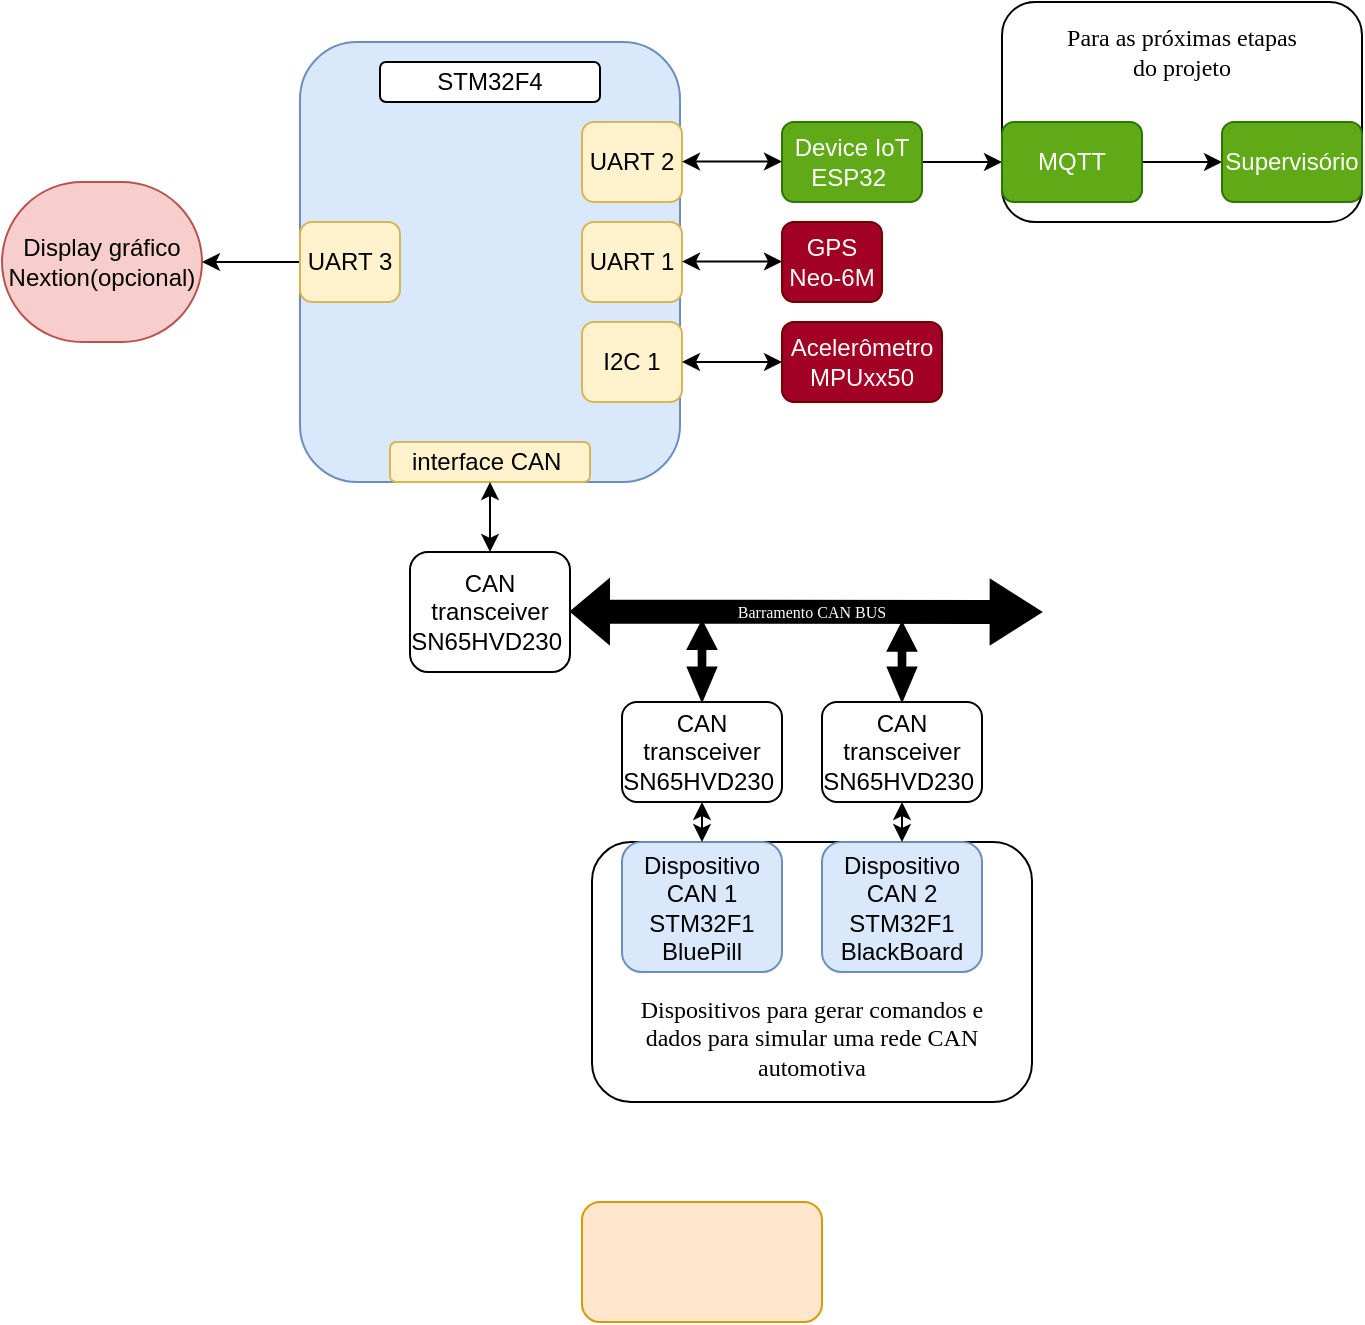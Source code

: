 <mxfile version="20.5.3" type="github">
  <diagram id="FBCnK5mgxSPIJ93Y-hrB" name="Página-1">
    <mxGraphModel dx="1489" dy="362" grid="1" gridSize="10" guides="1" tooltips="1" connect="1" arrows="1" fold="1" page="1" pageScale="1" pageWidth="827" pageHeight="1169" math="0" shadow="0">
      <root>
        <mxCell id="0" />
        <mxCell id="1" parent="0" />
        <mxCell id="XjZveepG56oEctiiL1kZ-1" value="" style="rounded=1;whiteSpace=wrap;html=1;fillColor=#dae8fc;strokeColor=#6c8ebf;" parent="1" vertex="1">
          <mxGeometry x="119" y="120" width="190" height="220" as="geometry" />
        </mxCell>
        <mxCell id="XjZveepG56oEctiiL1kZ-2" value="STM32F4" style="rounded=1;whiteSpace=wrap;html=1;" parent="1" vertex="1">
          <mxGeometry x="159" y="130" width="110" height="20" as="geometry" />
        </mxCell>
        <mxCell id="QWPWfIlzJYTak63aH7c0-41" value="&lt;div style=&quot;&quot;&gt;&lt;br&gt;&lt;/div&gt;&lt;div style=&quot;&quot;&gt;&lt;br&gt;&lt;/div&gt;" style="rounded=1;whiteSpace=wrap;html=1;labelBackgroundColor=none;fontFamily=Verdana;fontColor=#FFFFFF;gradientColor=none;align=center;" parent="1" vertex="1">
          <mxGeometry x="265" y="520" width="220" height="130" as="geometry" />
        </mxCell>
        <mxCell id="QWPWfIlzJYTak63aH7c0-39" value="&lt;div style=&quot;&quot;&gt;&lt;br&gt;&lt;/div&gt;&lt;div style=&quot;&quot;&gt;&lt;br&gt;&lt;/div&gt;" style="rounded=1;whiteSpace=wrap;html=1;labelBackgroundColor=none;fontFamily=Verdana;fontColor=#FFFFFF;gradientColor=none;align=center;" parent="1" vertex="1">
          <mxGeometry x="470" y="100" width="180" height="110" as="geometry" />
        </mxCell>
        <mxCell id="QWPWfIlzJYTak63aH7c0-3" value="interface CAN&amp;nbsp;" style="rounded=1;whiteSpace=wrap;html=1;fillColor=#fff2cc;strokeColor=#d6b656;" parent="1" vertex="1">
          <mxGeometry x="164" y="320" width="100" height="20" as="geometry" />
        </mxCell>
        <mxCell id="QWPWfIlzJYTak63aH7c0-4" value="Display gráfico Nextion(opcional)" style="rounded=1;whiteSpace=wrap;html=1;fillColor=#f8cecc;strokeColor=#b85450;arcSize=50;" parent="1" vertex="1">
          <mxGeometry x="-30" y="190" width="100" height="80" as="geometry" />
        </mxCell>
        <mxCell id="QWPWfIlzJYTak63aH7c0-5" value="UART 1" style="rounded=1;whiteSpace=wrap;html=1;fillColor=#fff2cc;strokeColor=#d6b656;" parent="1" vertex="1">
          <mxGeometry x="260" y="210" width="50" height="40" as="geometry" />
        </mxCell>
        <mxCell id="QWPWfIlzJYTak63aH7c0-9" value="GPS Neo-6M" style="rounded=1;whiteSpace=wrap;html=1;fillColor=#a20025;fontColor=#ffffff;strokeColor=#6F0000;" parent="1" vertex="1">
          <mxGeometry x="360" y="210" width="50" height="40" as="geometry" />
        </mxCell>
        <mxCell id="QWPWfIlzJYTak63aH7c0-13" value="I2C 1" style="rounded=1;whiteSpace=wrap;html=1;fillColor=#fff2cc;strokeColor=#d6b656;" parent="1" vertex="1">
          <mxGeometry x="260" y="260" width="50" height="40" as="geometry" />
        </mxCell>
        <mxCell id="QWPWfIlzJYTak63aH7c0-14" value="Acelerômetro MPUxx50" style="rounded=1;whiteSpace=wrap;html=1;fillColor=#a20025;fontColor=#ffffff;strokeColor=#6F0000;" parent="1" vertex="1">
          <mxGeometry x="360" y="260" width="80" height="40" as="geometry" />
        </mxCell>
        <mxCell id="QWPWfIlzJYTak63aH7c0-16" value="UART 2" style="rounded=1;whiteSpace=wrap;html=1;fillColor=#fff2cc;strokeColor=#d6b656;" parent="1" vertex="1">
          <mxGeometry x="260" y="160" width="50" height="40" as="geometry" />
        </mxCell>
        <mxCell id="QWPWfIlzJYTak63aH7c0-36" value="" style="edgeStyle=orthogonalEdgeStyle;rounded=0;orthogonalLoop=1;jettySize=auto;html=1;fontFamily=Verdana;fontColor=#FFFFFF;fillColor=#000000;" parent="1" source="QWPWfIlzJYTak63aH7c0-17" target="QWPWfIlzJYTak63aH7c0-35" edge="1">
          <mxGeometry relative="1" as="geometry" />
        </mxCell>
        <mxCell id="QWPWfIlzJYTak63aH7c0-17" value="Device IoT&lt;br&gt;ESP32&amp;nbsp;" style="rounded=1;whiteSpace=wrap;html=1;fillColor=#60a917;strokeColor=#2D7600;fontColor=#ffffff;" parent="1" vertex="1">
          <mxGeometry x="360" y="160" width="70" height="40" as="geometry" />
        </mxCell>
        <mxCell id="QWPWfIlzJYTak63aH7c0-19" value="CAN transceiver&lt;br&gt;SN65HVD230&amp;nbsp;" style="rounded=1;whiteSpace=wrap;html=1;gradientColor=none;" parent="1" vertex="1">
          <mxGeometry x="174" y="375" width="80" height="60" as="geometry" />
        </mxCell>
        <mxCell id="QWPWfIlzJYTak63aH7c0-21" value="" style="shape=flexArrow;endArrow=classic;startArrow=classic;html=1;rounded=0;fillColor=#000000;width=10.952;endSize=8.062;" parent="1" edge="1">
          <mxGeometry width="100" height="100" relative="1" as="geometry">
            <mxPoint x="254" y="404.76" as="sourcePoint" />
            <mxPoint x="490" y="405" as="targetPoint" />
          </mxGeometry>
        </mxCell>
        <mxCell id="QWPWfIlzJYTak63aH7c0-23" value="&lt;p style=&quot;line-height: 0;&quot;&gt;&lt;br&gt;&lt;/p&gt;" style="edgeLabel;html=1;align=center;verticalAlign=middle;resizable=0;points=[];fontColor=#FFFFFF;labelBackgroundColor=#000000;fontFamily=Verdana;" parent="QWPWfIlzJYTak63aH7c0-21" vertex="1" connectable="0">
          <mxGeometry x="0.23" y="1" relative="1" as="geometry">
            <mxPoint x="-29" y="1" as="offset" />
          </mxGeometry>
        </mxCell>
        <mxCell id="QWPWfIlzJYTak63aH7c0-25" value="Dispositivo&lt;br&gt;CAN 1&lt;br&gt;STM32F1&lt;br&gt;BluePill" style="rounded=1;whiteSpace=wrap;html=1;fillColor=#dae8fc;strokeColor=#6c8ebf;" parent="1" vertex="1">
          <mxGeometry x="280" y="520" width="80" height="65" as="geometry" />
        </mxCell>
        <mxCell id="QWPWfIlzJYTak63aH7c0-27" value="" style="shape=flexArrow;endArrow=classic;startArrow=classic;html=1;rounded=0;fontFamily=Verdana;fontColor=#FFFFFF;fillColor=#000000;width=3.333;endSize=4.271;endWidth=9.841;startWidth=9.841;startSize=5.252;entryX=0;entryY=0.641;entryDx=0;entryDy=0;entryPerimeter=0;exitX=0.5;exitY=0;exitDx=0;exitDy=0;" parent="1" source="QWPWfIlzJYTak63aH7c0-45" target="QWPWfIlzJYTak63aH7c0-42" edge="1">
          <mxGeometry width="100" height="100" relative="1" as="geometry">
            <mxPoint x="320" y="470" as="sourcePoint" />
            <mxPoint x="320" y="400" as="targetPoint" />
          </mxGeometry>
        </mxCell>
        <mxCell id="QWPWfIlzJYTak63aH7c0-29" value="Dispositivo&lt;br&gt;CAN 2 STM32F1&lt;br&gt;BlackBoard" style="rounded=1;whiteSpace=wrap;html=1;fillColor=#dae8fc;strokeColor=#6c8ebf;" parent="1" vertex="1">
          <mxGeometry x="380" y="520" width="80" height="65" as="geometry" />
        </mxCell>
        <mxCell id="QWPWfIlzJYTak63aH7c0-30" value="" style="shape=flexArrow;endArrow=classic;startArrow=classic;html=1;rounded=0;fontFamily=Verdana;fontColor=#FFFFFF;fillColor=#000000;width=3.333;endSize=4.271;endWidth=9.841;startWidth=9.841;startSize=5.252;exitX=0.5;exitY=0;exitDx=0;exitDy=0;" parent="1" source="QWPWfIlzJYTak63aH7c0-46" edge="1">
          <mxGeometry width="100" height="100" relative="1" as="geometry">
            <mxPoint x="420" y="470.0" as="sourcePoint" />
            <mxPoint x="420" y="410" as="targetPoint" />
          </mxGeometry>
        </mxCell>
        <mxCell id="QWPWfIlzJYTak63aH7c0-34" value="Dispositivos para gerar comandos e dados para simular uma rede CAN automotiva" style="text;html=1;align=center;verticalAlign=middle;whiteSpace=wrap;rounded=0;labelBackgroundColor=none;fontFamily=Verdana;" parent="1" vertex="1">
          <mxGeometry x="285" y="585" width="180" height="65" as="geometry" />
        </mxCell>
        <mxCell id="QWPWfIlzJYTak63aH7c0-38" value="" style="edgeStyle=orthogonalEdgeStyle;rounded=0;orthogonalLoop=1;jettySize=auto;html=1;fontFamily=Verdana;fontColor=#FFFFFF;fillColor=#000000;" parent="1" source="QWPWfIlzJYTak63aH7c0-35" target="QWPWfIlzJYTak63aH7c0-37" edge="1">
          <mxGeometry relative="1" as="geometry" />
        </mxCell>
        <mxCell id="QWPWfIlzJYTak63aH7c0-35" value="MQTT" style="rounded=1;whiteSpace=wrap;html=1;fillColor=#60a917;strokeColor=#2D7600;fontColor=#ffffff;" parent="1" vertex="1">
          <mxGeometry x="470" y="160" width="70" height="40" as="geometry" />
        </mxCell>
        <mxCell id="QWPWfIlzJYTak63aH7c0-37" value="Supervisório" style="rounded=1;whiteSpace=wrap;html=1;fillColor=#60a917;strokeColor=#2D7600;fontColor=#ffffff;" parent="1" vertex="1">
          <mxGeometry x="580" y="160" width="70" height="40" as="geometry" />
        </mxCell>
        <mxCell id="QWPWfIlzJYTak63aH7c0-40" value="Para as próximas etapas do projeto" style="text;html=1;strokeColor=none;fillColor=none;align=center;verticalAlign=middle;whiteSpace=wrap;rounded=0;labelBackgroundColor=none;fontFamily=Verdana;fontColor=#000000;" parent="1" vertex="1">
          <mxGeometry x="500" y="110" width="120" height="30" as="geometry" />
        </mxCell>
        <mxCell id="QWPWfIlzJYTak63aH7c0-42" value="&lt;font color=&quot;#ffffff&quot;&gt;Barramento CAN BUS&lt;/font&gt;" style="text;html=1;strokeColor=none;fillColor=none;align=center;verticalAlign=middle;whiteSpace=wrap;rounded=0;labelBackgroundColor=none;fontFamily=Verdana;fontSize=8;fontColor=#000000;" parent="1" vertex="1">
          <mxGeometry x="320" y="390" width="110" height="30" as="geometry" />
        </mxCell>
        <mxCell id="QWPWfIlzJYTak63aH7c0-45" value="CAN transceiver&lt;br&gt;SN65HVD230&amp;nbsp;" style="rounded=1;whiteSpace=wrap;html=1;gradientColor=none;" parent="1" vertex="1">
          <mxGeometry x="280" y="450" width="80" height="50" as="geometry" />
        </mxCell>
        <mxCell id="QWPWfIlzJYTak63aH7c0-46" value="CAN transceiver&lt;br&gt;SN65HVD230&amp;nbsp;" style="rounded=1;whiteSpace=wrap;html=1;gradientColor=none;" parent="1" vertex="1">
          <mxGeometry x="380" y="450" width="80" height="50" as="geometry" />
        </mxCell>
        <mxCell id="QWPWfIlzJYTak63aH7c0-48" value="" style="endArrow=classic;startArrow=classic;html=1;rounded=0;fontFamily=Verdana;fontSize=8;fontColor=#FFFFFF;fillColor=#000000;exitX=0.5;exitY=0;exitDx=0;exitDy=0;entryX=0.5;entryY=1;entryDx=0;entryDy=0;" parent="1" source="QWPWfIlzJYTak63aH7c0-25" target="QWPWfIlzJYTak63aH7c0-45" edge="1">
          <mxGeometry width="50" height="50" relative="1" as="geometry">
            <mxPoint x="360" y="470" as="sourcePoint" />
            <mxPoint x="410" y="420" as="targetPoint" />
          </mxGeometry>
        </mxCell>
        <mxCell id="QWPWfIlzJYTak63aH7c0-49" value="" style="endArrow=classic;startArrow=classic;html=1;rounded=0;fontFamily=Verdana;fontSize=8;fontColor=#FFFFFF;fillColor=#000000;exitX=0.5;exitY=0;exitDx=0;exitDy=0;entryX=0.5;entryY=1;entryDx=0;entryDy=0;" parent="1" source="QWPWfIlzJYTak63aH7c0-29" target="QWPWfIlzJYTak63aH7c0-46" edge="1">
          <mxGeometry width="50" height="50" relative="1" as="geometry">
            <mxPoint x="330" y="545.0" as="sourcePoint" />
            <mxPoint x="330" y="520.0" as="targetPoint" />
          </mxGeometry>
        </mxCell>
        <mxCell id="QWPWfIlzJYTak63aH7c0-50" value="" style="endArrow=classic;startArrow=classic;html=1;rounded=0;fontFamily=Verdana;fontSize=8;fontColor=#FFFFFF;fillColor=#000000;entryX=0.5;entryY=1;entryDx=0;entryDy=0;exitX=0.5;exitY=0;exitDx=0;exitDy=0;" parent="1" source="QWPWfIlzJYTak63aH7c0-19" target="QWPWfIlzJYTak63aH7c0-3" edge="1">
          <mxGeometry width="50" height="50" relative="1" as="geometry">
            <mxPoint x="360" y="470" as="sourcePoint" />
            <mxPoint x="410" y="420" as="targetPoint" />
          </mxGeometry>
        </mxCell>
        <mxCell id="QWPWfIlzJYTak63aH7c0-52" value="" style="endArrow=classic;startArrow=classic;html=1;rounded=0;strokeColor=default;fontFamily=Verdana;fontSize=8;fontColor=#FFFFFF;fillColor=#000000;entryX=0;entryY=0.5;entryDx=0;entryDy=0;exitX=1;exitY=0.5;exitDx=0;exitDy=0;" parent="1" source="QWPWfIlzJYTak63aH7c0-13" target="QWPWfIlzJYTak63aH7c0-14" edge="1">
          <mxGeometry width="50" height="50" relative="1" as="geometry">
            <mxPoint x="360" y="310" as="sourcePoint" />
            <mxPoint x="560" y="290" as="targetPoint" />
          </mxGeometry>
        </mxCell>
        <mxCell id="QWPWfIlzJYTak63aH7c0-53" value="" style="endArrow=classic;startArrow=classic;html=1;rounded=0;strokeColor=default;fontFamily=Verdana;fontSize=8;fontColor=#FFFFFF;fillColor=#000000;entryX=0;entryY=0.5;entryDx=0;entryDy=0;exitX=1;exitY=0.5;exitDx=0;exitDy=0;" parent="1" edge="1">
          <mxGeometry width="50" height="50" relative="1" as="geometry">
            <mxPoint x="310" y="229.76" as="sourcePoint" />
            <mxPoint x="360" y="229.76" as="targetPoint" />
          </mxGeometry>
        </mxCell>
        <mxCell id="QWPWfIlzJYTak63aH7c0-54" value="" style="endArrow=classic;startArrow=classic;html=1;rounded=0;strokeColor=default;fontFamily=Verdana;fontSize=8;fontColor=#FFFFFF;fillColor=#000000;entryX=0;entryY=0.5;entryDx=0;entryDy=0;exitX=1;exitY=0.5;exitDx=0;exitDy=0;" parent="1" edge="1">
          <mxGeometry width="50" height="50" relative="1" as="geometry">
            <mxPoint x="310" y="179.76" as="sourcePoint" />
            <mxPoint x="360" y="179.76" as="targetPoint" />
          </mxGeometry>
        </mxCell>
        <mxCell id="XjZveepG56oEctiiL1kZ-4" value="" style="edgeStyle=orthogonalEdgeStyle;rounded=0;orthogonalLoop=1;jettySize=auto;html=1;" parent="1" source="XjZveepG56oEctiiL1kZ-3" target="QWPWfIlzJYTak63aH7c0-4" edge="1">
          <mxGeometry relative="1" as="geometry" />
        </mxCell>
        <mxCell id="XjZveepG56oEctiiL1kZ-3" value="UART 3" style="rounded=1;whiteSpace=wrap;html=1;fillColor=#fff2cc;strokeColor=#d6b656;" parent="1" vertex="1">
          <mxGeometry x="119" y="210" width="50" height="40" as="geometry" />
        </mxCell>
        <mxCell id="IJ1NqNl_kZzjjTbBSUwY-1" value="" style="rounded=1;whiteSpace=wrap;html=1;fillColor=#ffe6cc;strokeColor=#d79b00;" vertex="1" parent="1">
          <mxGeometry x="260" y="700" width="120" height="60" as="geometry" />
        </mxCell>
      </root>
    </mxGraphModel>
  </diagram>
</mxfile>
